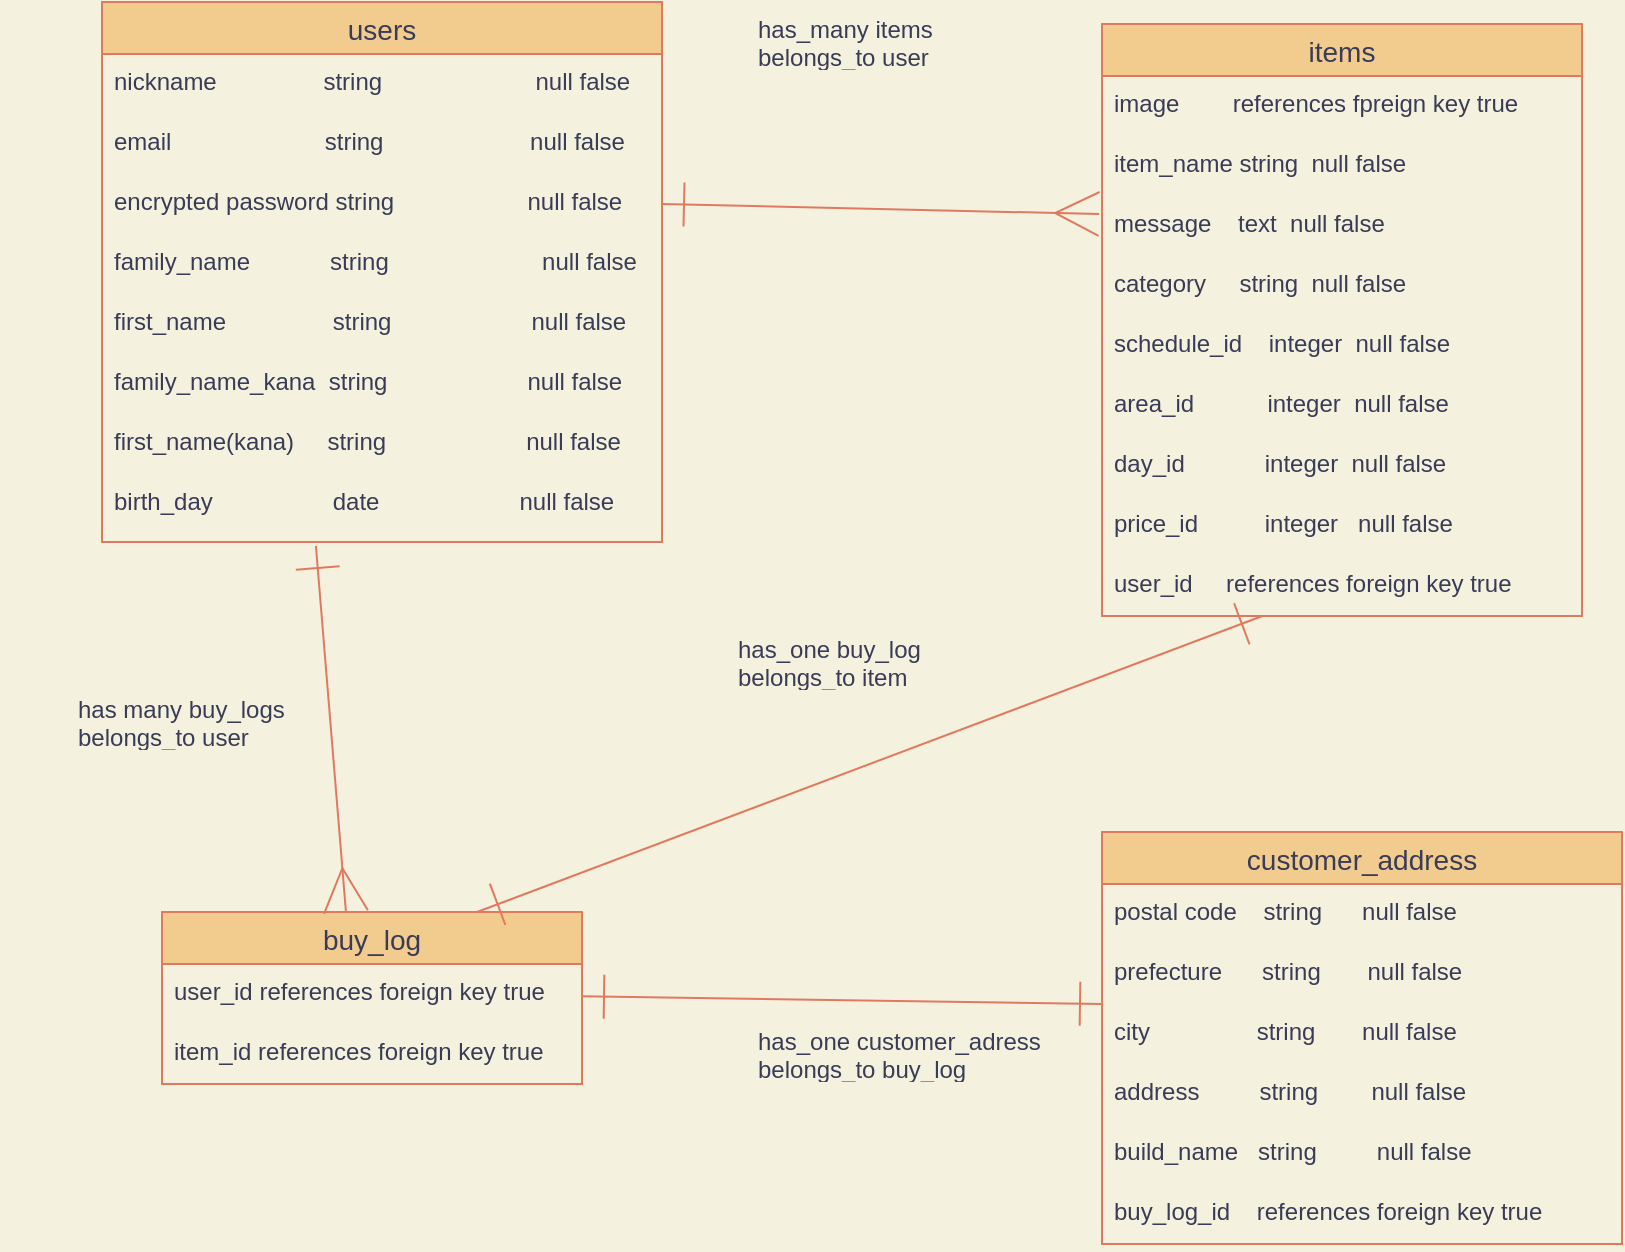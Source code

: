 <mxfile version="13.10.0" type="embed">
    <diagram id="PrIvhimChq7-MTALj76S" name="ページ1">
        <mxGraphModel dx="302" dy="526" grid="1" gridSize="10" guides="1" tooltips="1" connect="1" arrows="1" fold="1" page="1" pageScale="1" pageWidth="827" pageHeight="1169" background="#F4F1DE" math="0" shadow="0">
            <root>
                <mxCell id="0"/>
                <mxCell id="1" parent="0"/>
                <mxCell id="2" value="users" style="swimlane;fontStyle=0;childLayout=stackLayout;horizontal=1;startSize=26;horizontalStack=0;resizeParent=1;resizeParentMax=0;resizeLast=0;collapsible=1;marginBottom=0;align=center;fontSize=14;rounded=0;sketch=0;fillColor=#F2CC8F;strokeColor=#E07A5F;fontColor=#393C56;" vertex="1" parent="1">
                    <mxGeometry x="80" y="315" width="280" height="270" as="geometry"/>
                </mxCell>
                <mxCell id="3" value="nickname                string                       null false" style="text;strokeColor=none;fillColor=none;spacingLeft=4;spacingRight=4;overflow=hidden;rotatable=0;points=[[0,0.5],[1,0.5]];portConstraint=eastwest;fontSize=12;fontColor=#393C56;" vertex="1" parent="2">
                    <mxGeometry y="26" width="280" height="30" as="geometry"/>
                </mxCell>
                <mxCell id="14" value="email                       string                      null false " style="text;strokeColor=none;fillColor=none;spacingLeft=4;spacingRight=4;overflow=hidden;rotatable=0;points=[[0,0.5],[1,0.5]];portConstraint=eastwest;fontSize=12;fontColor=#393C56;" vertex="1" parent="2">
                    <mxGeometry y="56" width="280" height="30" as="geometry"/>
                </mxCell>
                <mxCell id="15" value="encrypted password string                    null false " style="text;strokeColor=none;fillColor=none;spacingLeft=4;spacingRight=4;overflow=hidden;rotatable=0;points=[[0,0.5],[1,0.5]];portConstraint=eastwest;fontSize=12;fontColor=#393C56;" vertex="1" parent="2">
                    <mxGeometry y="86" width="280" height="30" as="geometry"/>
                </mxCell>
                <mxCell id="16" value="family_name            string                       null false" style="text;strokeColor=none;fillColor=none;spacingLeft=4;spacingRight=4;overflow=hidden;rotatable=0;points=[[0,0.5],[1,0.5]];portConstraint=eastwest;fontSize=12;fontColor=#393C56;" vertex="1" parent="2">
                    <mxGeometry y="116" width="280" height="30" as="geometry"/>
                </mxCell>
                <mxCell id="17" value="first_name                string                     null false" style="text;strokeColor=none;fillColor=none;spacingLeft=4;spacingRight=4;overflow=hidden;rotatable=0;points=[[0,0.5],[1,0.5]];portConstraint=eastwest;fontSize=12;fontColor=#393C56;" vertex="1" parent="2">
                    <mxGeometry y="146" width="280" height="30" as="geometry"/>
                </mxCell>
                <mxCell id="18" value="family_name_kana  string                     null false" style="text;strokeColor=none;fillColor=none;spacingLeft=4;spacingRight=4;overflow=hidden;rotatable=0;points=[[0,0.5],[1,0.5]];portConstraint=eastwest;fontSize=12;fontColor=#393C56;" vertex="1" parent="2">
                    <mxGeometry y="176" width="280" height="30" as="geometry"/>
                </mxCell>
                <mxCell id="4" value="first_name(kana)     string                     null false" style="text;strokeColor=none;fillColor=none;spacingLeft=4;spacingRight=4;overflow=hidden;rotatable=0;points=[[0,0.5],[1,0.5]];portConstraint=eastwest;fontSize=12;fontColor=#393C56;" vertex="1" parent="2">
                    <mxGeometry y="206" width="280" height="30" as="geometry"/>
                </mxCell>
                <mxCell id="5" value="birth_day                  date                     null false" style="text;strokeColor=none;fillColor=none;spacingLeft=4;spacingRight=4;overflow=hidden;rotatable=0;points=[[0,0.5],[1,0.5]];portConstraint=eastwest;fontSize=12;fontColor=#393C56;" vertex="1" parent="2">
                    <mxGeometry y="236" width="280" height="34" as="geometry"/>
                </mxCell>
                <mxCell id="6" value="items" style="swimlane;fontStyle=0;childLayout=stackLayout;horizontal=1;startSize=26;horizontalStack=0;resizeParent=1;resizeParentMax=0;resizeLast=0;collapsible=1;marginBottom=0;align=center;fontSize=14;rounded=0;sketch=0;fillColor=#F2CC8F;strokeColor=#E07A5F;fontColor=#393C56;" vertex="1" parent="1">
                    <mxGeometry x="580" y="326" width="240" height="296" as="geometry"/>
                </mxCell>
                <mxCell id="7" value="image        references fpreign key true " style="text;strokeColor=none;fillColor=none;spacingLeft=4;spacingRight=4;overflow=hidden;rotatable=0;points=[[0,0.5],[1,0.5]];portConstraint=eastwest;fontSize=12;fontColor=#393C56;" vertex="1" parent="6">
                    <mxGeometry y="26" width="240" height="30" as="geometry"/>
                </mxCell>
                <mxCell id="8" value="item_name string  null false" style="text;strokeColor=none;fillColor=none;spacingLeft=4;spacingRight=4;overflow=hidden;rotatable=0;points=[[0,0.5],[1,0.5]];portConstraint=eastwest;fontSize=12;fontColor=#393C56;" vertex="1" parent="6">
                    <mxGeometry y="56" width="240" height="30" as="geometry"/>
                </mxCell>
                <mxCell id="19" value="message    text  null false" style="text;strokeColor=none;fillColor=none;spacingLeft=4;spacingRight=4;overflow=hidden;rotatable=0;points=[[0,0.5],[1,0.5]];portConstraint=eastwest;fontSize=12;fontColor=#393C56;" vertex="1" parent="6">
                    <mxGeometry y="86" width="240" height="30" as="geometry"/>
                </mxCell>
                <mxCell id="20" value="category     string  null false" style="text;strokeColor=none;fillColor=none;spacingLeft=4;spacingRight=4;overflow=hidden;rotatable=0;points=[[0,0.5],[1,0.5]];portConstraint=eastwest;fontSize=12;fontColor=#393C56;" vertex="1" parent="6">
                    <mxGeometry y="116" width="240" height="30" as="geometry"/>
                </mxCell>
                <mxCell id="21" value="schedule_id    integer  null false" style="text;strokeColor=none;fillColor=none;spacingLeft=4;spacingRight=4;overflow=hidden;rotatable=0;points=[[0,0.5],[1,0.5]];portConstraint=eastwest;fontSize=12;fontColor=#393C56;" vertex="1" parent="6">
                    <mxGeometry y="146" width="240" height="30" as="geometry"/>
                </mxCell>
                <mxCell id="22" value="area_id           integer  null false" style="text;strokeColor=none;fillColor=none;spacingLeft=4;spacingRight=4;overflow=hidden;rotatable=0;points=[[0,0.5],[1,0.5]];portConstraint=eastwest;fontSize=12;fontColor=#393C56;" vertex="1" parent="6">
                    <mxGeometry y="176" width="240" height="30" as="geometry"/>
                </mxCell>
                <mxCell id="23" value="day_id            integer  null false" style="text;strokeColor=none;fillColor=none;spacingLeft=4;spacingRight=4;overflow=hidden;rotatable=0;points=[[0,0.5],[1,0.5]];portConstraint=eastwest;fontSize=12;fontColor=#393C56;" vertex="1" parent="6">
                    <mxGeometry y="206" width="240" height="30" as="geometry"/>
                </mxCell>
                <mxCell id="24" value="price_id          integer   null false" style="text;strokeColor=none;fillColor=none;spacingLeft=4;spacingRight=4;overflow=hidden;rotatable=0;points=[[0,0.5],[1,0.5]];portConstraint=eastwest;fontSize=12;fontColor=#393C56;" vertex="1" parent="6">
                    <mxGeometry y="236" width="240" height="30" as="geometry"/>
                </mxCell>
                <mxCell id="9" value="user_id     references foreign key true" style="text;strokeColor=none;fillColor=none;spacingLeft=4;spacingRight=4;overflow=hidden;rotatable=0;points=[[0,0.5],[1,0.5]];portConstraint=eastwest;fontSize=12;fontColor=#393C56;" vertex="1" parent="6">
                    <mxGeometry y="266" width="240" height="30" as="geometry"/>
                </mxCell>
                <mxCell id="30" style="edgeStyle=none;rounded=1;sketch=0;orthogonalLoop=1;jettySize=auto;html=1;exitX=1;exitY=0.5;exitDx=0;exitDy=0;endArrow=ERmany;endFill=0;entryX=-0.006;entryY=0.3;entryDx=0;entryDy=0;entryPerimeter=0;strokeWidth=1;jumpSize=7;endSize=20;startArrow=ERone;startFill=0;startSize=20;labelBackgroundColor=#F4F1DE;strokeColor=#E07A5F;fontColor=#393C56;" edge="1" parent="1" source="15" target="19">
                    <mxGeometry relative="1" as="geometry">
                        <mxPoint x="540" y="420" as="targetPoint"/>
                    </mxGeometry>
                </mxCell>
                <mxCell id="33" value="buy_log" style="swimlane;fontStyle=0;childLayout=stackLayout;horizontal=1;startSize=26;horizontalStack=0;resizeParent=1;resizeParentMax=0;resizeLast=0;collapsible=1;marginBottom=0;align=center;fontSize=14;rounded=0;sketch=0;fillColor=#F2CC8F;strokeColor=#E07A5F;fontColor=#393C56;" vertex="1" parent="1">
                    <mxGeometry x="110" y="770" width="210" height="86" as="geometry"/>
                </mxCell>
                <mxCell id="35" value="user_id references foreign key true" style="text;strokeColor=none;fillColor=none;spacingLeft=4;spacingRight=4;overflow=hidden;rotatable=0;points=[[0,0.5],[1,0.5]];portConstraint=eastwest;fontSize=12;fontColor=#393C56;" vertex="1" parent="33">
                    <mxGeometry y="26" width="210" height="30" as="geometry"/>
                </mxCell>
                <mxCell id="36" value="item_id references foreign key true" style="text;strokeColor=none;fillColor=none;spacingLeft=4;spacingRight=4;overflow=hidden;rotatable=0;points=[[0,0.5],[1,0.5]];portConstraint=eastwest;fontSize=12;fontColor=#393C56;" vertex="1" parent="33">
                    <mxGeometry y="56" width="210" height="30" as="geometry"/>
                </mxCell>
                <mxCell id="37" value="customer_address" style="swimlane;fontStyle=0;childLayout=stackLayout;horizontal=1;startSize=26;horizontalStack=0;resizeParent=1;resizeParentMax=0;resizeLast=0;collapsible=1;marginBottom=0;align=center;fontSize=14;rounded=0;sketch=0;fillColor=#F2CC8F;strokeColor=#E07A5F;fontColor=#393C56;" vertex="1" parent="1">
                    <mxGeometry x="580" y="730" width="260" height="206" as="geometry"/>
                </mxCell>
                <mxCell id="38" value="postal code    string      null false" style="text;strokeColor=none;fillColor=none;spacingLeft=4;spacingRight=4;overflow=hidden;rotatable=0;points=[[0,0.5],[1,0.5]];portConstraint=eastwest;fontSize=12;fontColor=#393C56;" vertex="1" parent="37">
                    <mxGeometry y="26" width="260" height="30" as="geometry"/>
                </mxCell>
                <mxCell id="39" value="prefecture      string       null false" style="text;strokeColor=none;fillColor=none;spacingLeft=4;spacingRight=4;overflow=hidden;rotatable=0;points=[[0,0.5],[1,0.5]];portConstraint=eastwest;fontSize=12;fontColor=#393C56;" vertex="1" parent="37">
                    <mxGeometry y="56" width="260" height="30" as="geometry"/>
                </mxCell>
                <mxCell id="41" value="city                string       null false" style="text;strokeColor=none;fillColor=none;spacingLeft=4;spacingRight=4;overflow=hidden;rotatable=0;points=[[0,0.5],[1,0.5]];portConstraint=eastwest;fontSize=12;fontColor=#393C56;" vertex="1" parent="37">
                    <mxGeometry y="86" width="260" height="30" as="geometry"/>
                </mxCell>
                <mxCell id="42" value="address         string        null false" style="text;strokeColor=none;fillColor=none;spacingLeft=4;spacingRight=4;overflow=hidden;rotatable=0;points=[[0,0.5],[1,0.5]];portConstraint=eastwest;fontSize=12;fontColor=#393C56;" vertex="1" parent="37">
                    <mxGeometry y="116" width="260" height="30" as="geometry"/>
                </mxCell>
                <mxCell id="43" value="build_name   string         null false" style="text;strokeColor=none;fillColor=none;spacingLeft=4;spacingRight=4;overflow=hidden;rotatable=0;points=[[0,0.5],[1,0.5]];portConstraint=eastwest;fontSize=12;fontColor=#393C56;" vertex="1" parent="37">
                    <mxGeometry y="146" width="260" height="30" as="geometry"/>
                </mxCell>
                <mxCell id="40" value="buy_log_id    references foreign key true" style="text;strokeColor=none;fillColor=none;spacingLeft=4;spacingRight=4;overflow=hidden;rotatable=0;points=[[0,0.5],[1,0.5]];portConstraint=eastwest;fontSize=12;fontColor=#393C56;" vertex="1" parent="37">
                    <mxGeometry y="176" width="260" height="30" as="geometry"/>
                </mxCell>
                <mxCell id="44" style="edgeStyle=none;rounded=1;sketch=0;jumpSize=7;orthogonalLoop=1;jettySize=auto;html=1;entryX=0.75;entryY=0;entryDx=0;entryDy=0;startArrow=ERone;startFill=0;startSize=20;endArrow=ERone;endFill=0;endSize=20;strokeWidth=1;labelBackgroundColor=#F4F1DE;strokeColor=#E07A5F;fontColor=#393C56;" edge="1" parent="1" source="9" target="33">
                    <mxGeometry relative="1" as="geometry"/>
                </mxCell>
                <mxCell id="45" style="edgeStyle=none;rounded=1;sketch=0;jumpSize=7;orthogonalLoop=1;jettySize=auto;html=1;startArrow=ERone;startFill=0;startSize=20;endArrow=ERone;endFill=0;endSize=20;strokeWidth=1;labelBackgroundColor=#F4F1DE;strokeColor=#E07A5F;fontColor=#393C56;" edge="1" parent="1">
                    <mxGeometry relative="1" as="geometry">
                        <mxPoint x="320" y="812.176" as="sourcePoint"/>
                        <mxPoint x="580" y="816" as="targetPoint"/>
                    </mxGeometry>
                </mxCell>
                <mxCell id="46" style="edgeStyle=none;rounded=1;sketch=0;jumpSize=7;orthogonalLoop=1;jettySize=auto;html=1;exitX=0.438;exitY=0;exitDx=0;exitDy=0;startArrow=ERmany;startFill=0;startSize=20;endArrow=ERone;endFill=0;endSize=20;strokeWidth=1;exitPerimeter=0;labelBackgroundColor=#F4F1DE;strokeColor=#E07A5F;fontColor=#393C56;entryX=0.382;entryY=1.059;entryDx=0;entryDy=0;entryPerimeter=0;" edge="1" parent="1" source="33" target="5">
                    <mxGeometry relative="1" as="geometry"/>
                </mxCell>
                <mxCell id="59" value="" style="shape=table;startSize=0;container=1;collapsible=1;childLayout=tableLayout;fixedRows=1;rowLines=0;fontStyle=0;align=center;resizeLast=1;strokeColor=none;fillColor=none;rounded=0;sketch=0;fontColor=#393C56;" vertex="1" parent="1">
                    <mxGeometry x="370" y="320" width="180" height="30" as="geometry"/>
                </mxCell>
                <mxCell id="60" value="" style="shape=partialRectangle;collapsible=0;dropTarget=0;pointerEvents=0;fillColor=none;top=0;left=0;bottom=0;right=0;points=[[0,0.5],[1,0.5]];portConstraint=eastwest;strokeColor=#E07A5F;fontColor=#393C56;" vertex="1" parent="59">
                    <mxGeometry width="180" height="30" as="geometry"/>
                </mxCell>
                <mxCell id="61" value="" style="shape=partialRectangle;connectable=0;fillColor=none;top=0;left=0;bottom=0;right=0;editable=1;overflow=hidden;strokeColor=#E07A5F;fontColor=#393C56;" vertex="1" parent="60">
                    <mxGeometry width="30" height="30" as="geometry"/>
                </mxCell>
                <mxCell id="62" value="has_many items&#10;belongs_to user" style="shape=partialRectangle;connectable=0;fillColor=none;top=0;left=0;bottom=0;right=0;align=left;spacingLeft=6;overflow=hidden;strokeColor=#E07A5F;fontColor=#393C56;" vertex="1" parent="60">
                    <mxGeometry x="30" width="150" height="30" as="geometry"/>
                </mxCell>
                <mxCell id="63" value="" style="shape=table;startSize=30;container=1;collapsible=1;childLayout=tableLayout;fixedRows=1;rowLines=0;fontStyle=0;align=center;resizeLast=1;strokeColor=none;fillColor=none;rounded=0;sketch=0;fontColor=#393C56;" vertex="1" parent="1">
                    <mxGeometry x="30" y="660" width="180" height="30" as="geometry"/>
                </mxCell>
                <mxCell id="64" value="" style="shape=partialRectangle;collapsible=0;dropTarget=0;pointerEvents=0;fillColor=none;top=0;left=0;bottom=0;right=0;points=[[0,0.5],[1,0.5]];portConstraint=eastwest;strokeColor=#E07A5F;fontColor=#393C56;" vertex="1" parent="63">
                    <mxGeometry width="180" height="30" as="geometry"/>
                </mxCell>
                <mxCell id="65" value="" style="shape=partialRectangle;connectable=0;fillColor=none;top=0;left=0;bottom=0;right=0;editable=1;overflow=hidden;strokeColor=#E07A5F;fontColor=#393C56;" vertex="1" parent="64">
                    <mxGeometry width="30" height="30" as="geometry"/>
                </mxCell>
                <mxCell id="66" value="has many buy_logs&#10;belongs_to user" style="shape=partialRectangle;connectable=0;fillColor=none;top=0;left=0;bottom=0;right=0;align=left;spacingLeft=6;overflow=hidden;strokeColor=#E07A5F;fontColor=#393C56;" vertex="1" parent="64">
                    <mxGeometry x="30" width="150" height="30" as="geometry"/>
                </mxCell>
                <mxCell id="67" value="" style="shape=table;startSize=0;container=1;collapsible=1;childLayout=tableLayout;fixedRows=1;rowLines=0;fontStyle=0;align=center;resizeLast=1;strokeColor=none;fillColor=none;rounded=0;sketch=0;fontColor=#393C56;" vertex="1" parent="1">
                    <mxGeometry x="360" y="630" width="180" height="30" as="geometry"/>
                </mxCell>
                <mxCell id="68" value="" style="shape=partialRectangle;collapsible=0;dropTarget=0;pointerEvents=0;fillColor=none;top=0;left=0;bottom=0;right=0;points=[[0,0.5],[1,0.5]];portConstraint=eastwest;strokeColor=#E07A5F;fontColor=#393C56;" vertex="1" parent="67">
                    <mxGeometry width="180" height="30" as="geometry"/>
                </mxCell>
                <mxCell id="69" value="" style="shape=partialRectangle;connectable=0;fillColor=none;top=0;left=0;bottom=0;right=0;editable=1;overflow=hidden;strokeColor=#E07A5F;fontColor=#393C56;" vertex="1" parent="68">
                    <mxGeometry width="30" height="30" as="geometry"/>
                </mxCell>
                <mxCell id="70" value="has_one buy_log&#10;belongs_to item" style="shape=partialRectangle;connectable=0;fillColor=none;top=0;left=0;bottom=0;right=0;align=left;spacingLeft=6;overflow=hidden;strokeColor=#E07A5F;fontColor=#393C56;" vertex="1" parent="68">
                    <mxGeometry x="30" width="150" height="30" as="geometry"/>
                </mxCell>
                <mxCell id="71" value="" style="shape=table;startSize=0;container=1;collapsible=1;childLayout=tableLayout;fixedRows=1;rowLines=0;fontStyle=0;align=center;resizeLast=1;strokeColor=none;fillColor=none;rounded=0;sketch=0;fontColor=#393C56;" vertex="1" parent="1">
                    <mxGeometry x="370" y="826" width="180" height="30" as="geometry"/>
                </mxCell>
                <mxCell id="72" value="" style="shape=partialRectangle;collapsible=0;dropTarget=0;pointerEvents=0;fillColor=none;top=0;left=0;bottom=0;right=0;points=[[0,0.5],[1,0.5]];portConstraint=eastwest;strokeColor=#E07A5F;fontColor=#393C56;" vertex="1" parent="71">
                    <mxGeometry width="180" height="30" as="geometry"/>
                </mxCell>
                <mxCell id="73" value="" style="shape=partialRectangle;connectable=0;fillColor=none;top=0;left=0;bottom=0;right=0;editable=1;overflow=hidden;strokeColor=#E07A5F;fontColor=#393C56;" vertex="1" parent="72">
                    <mxGeometry width="30" height="30" as="geometry"/>
                </mxCell>
                <mxCell id="74" value="has_one customer_adress&#10;belongs_to buy_log" style="shape=partialRectangle;connectable=0;fillColor=none;top=0;left=0;bottom=0;right=0;align=left;spacingLeft=6;overflow=hidden;strokeColor=#E07A5F;fontColor=#393C56;" vertex="1" parent="72">
                    <mxGeometry x="30" width="150" height="30" as="geometry"/>
                </mxCell>
            </root>
        </mxGraphModel>
    </diagram>
</mxfile>